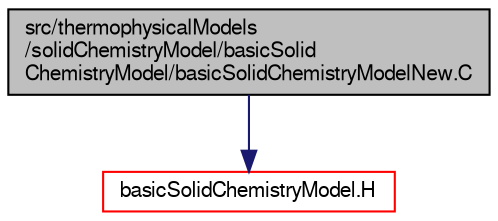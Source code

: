 digraph "src/thermophysicalModels/solidChemistryModel/basicSolidChemistryModel/basicSolidChemistryModelNew.C"
{
  bgcolor="transparent";
  edge [fontname="FreeSans",fontsize="10",labelfontname="FreeSans",labelfontsize="10"];
  node [fontname="FreeSans",fontsize="10",shape=record];
  Node0 [label="src/thermophysicalModels\l/solidChemistryModel/basicSolid\lChemistryModel/basicSolidChemistryModelNew.C",height=0.2,width=0.4,color="black", fillcolor="grey75", style="filled", fontcolor="black"];
  Node0 -> Node1 [color="midnightblue",fontsize="10",style="solid",fontname="FreeSans"];
  Node1 [label="basicSolidChemistryModel.H",height=0.2,width=0.4,color="red",URL="$a16259.html"];
}
